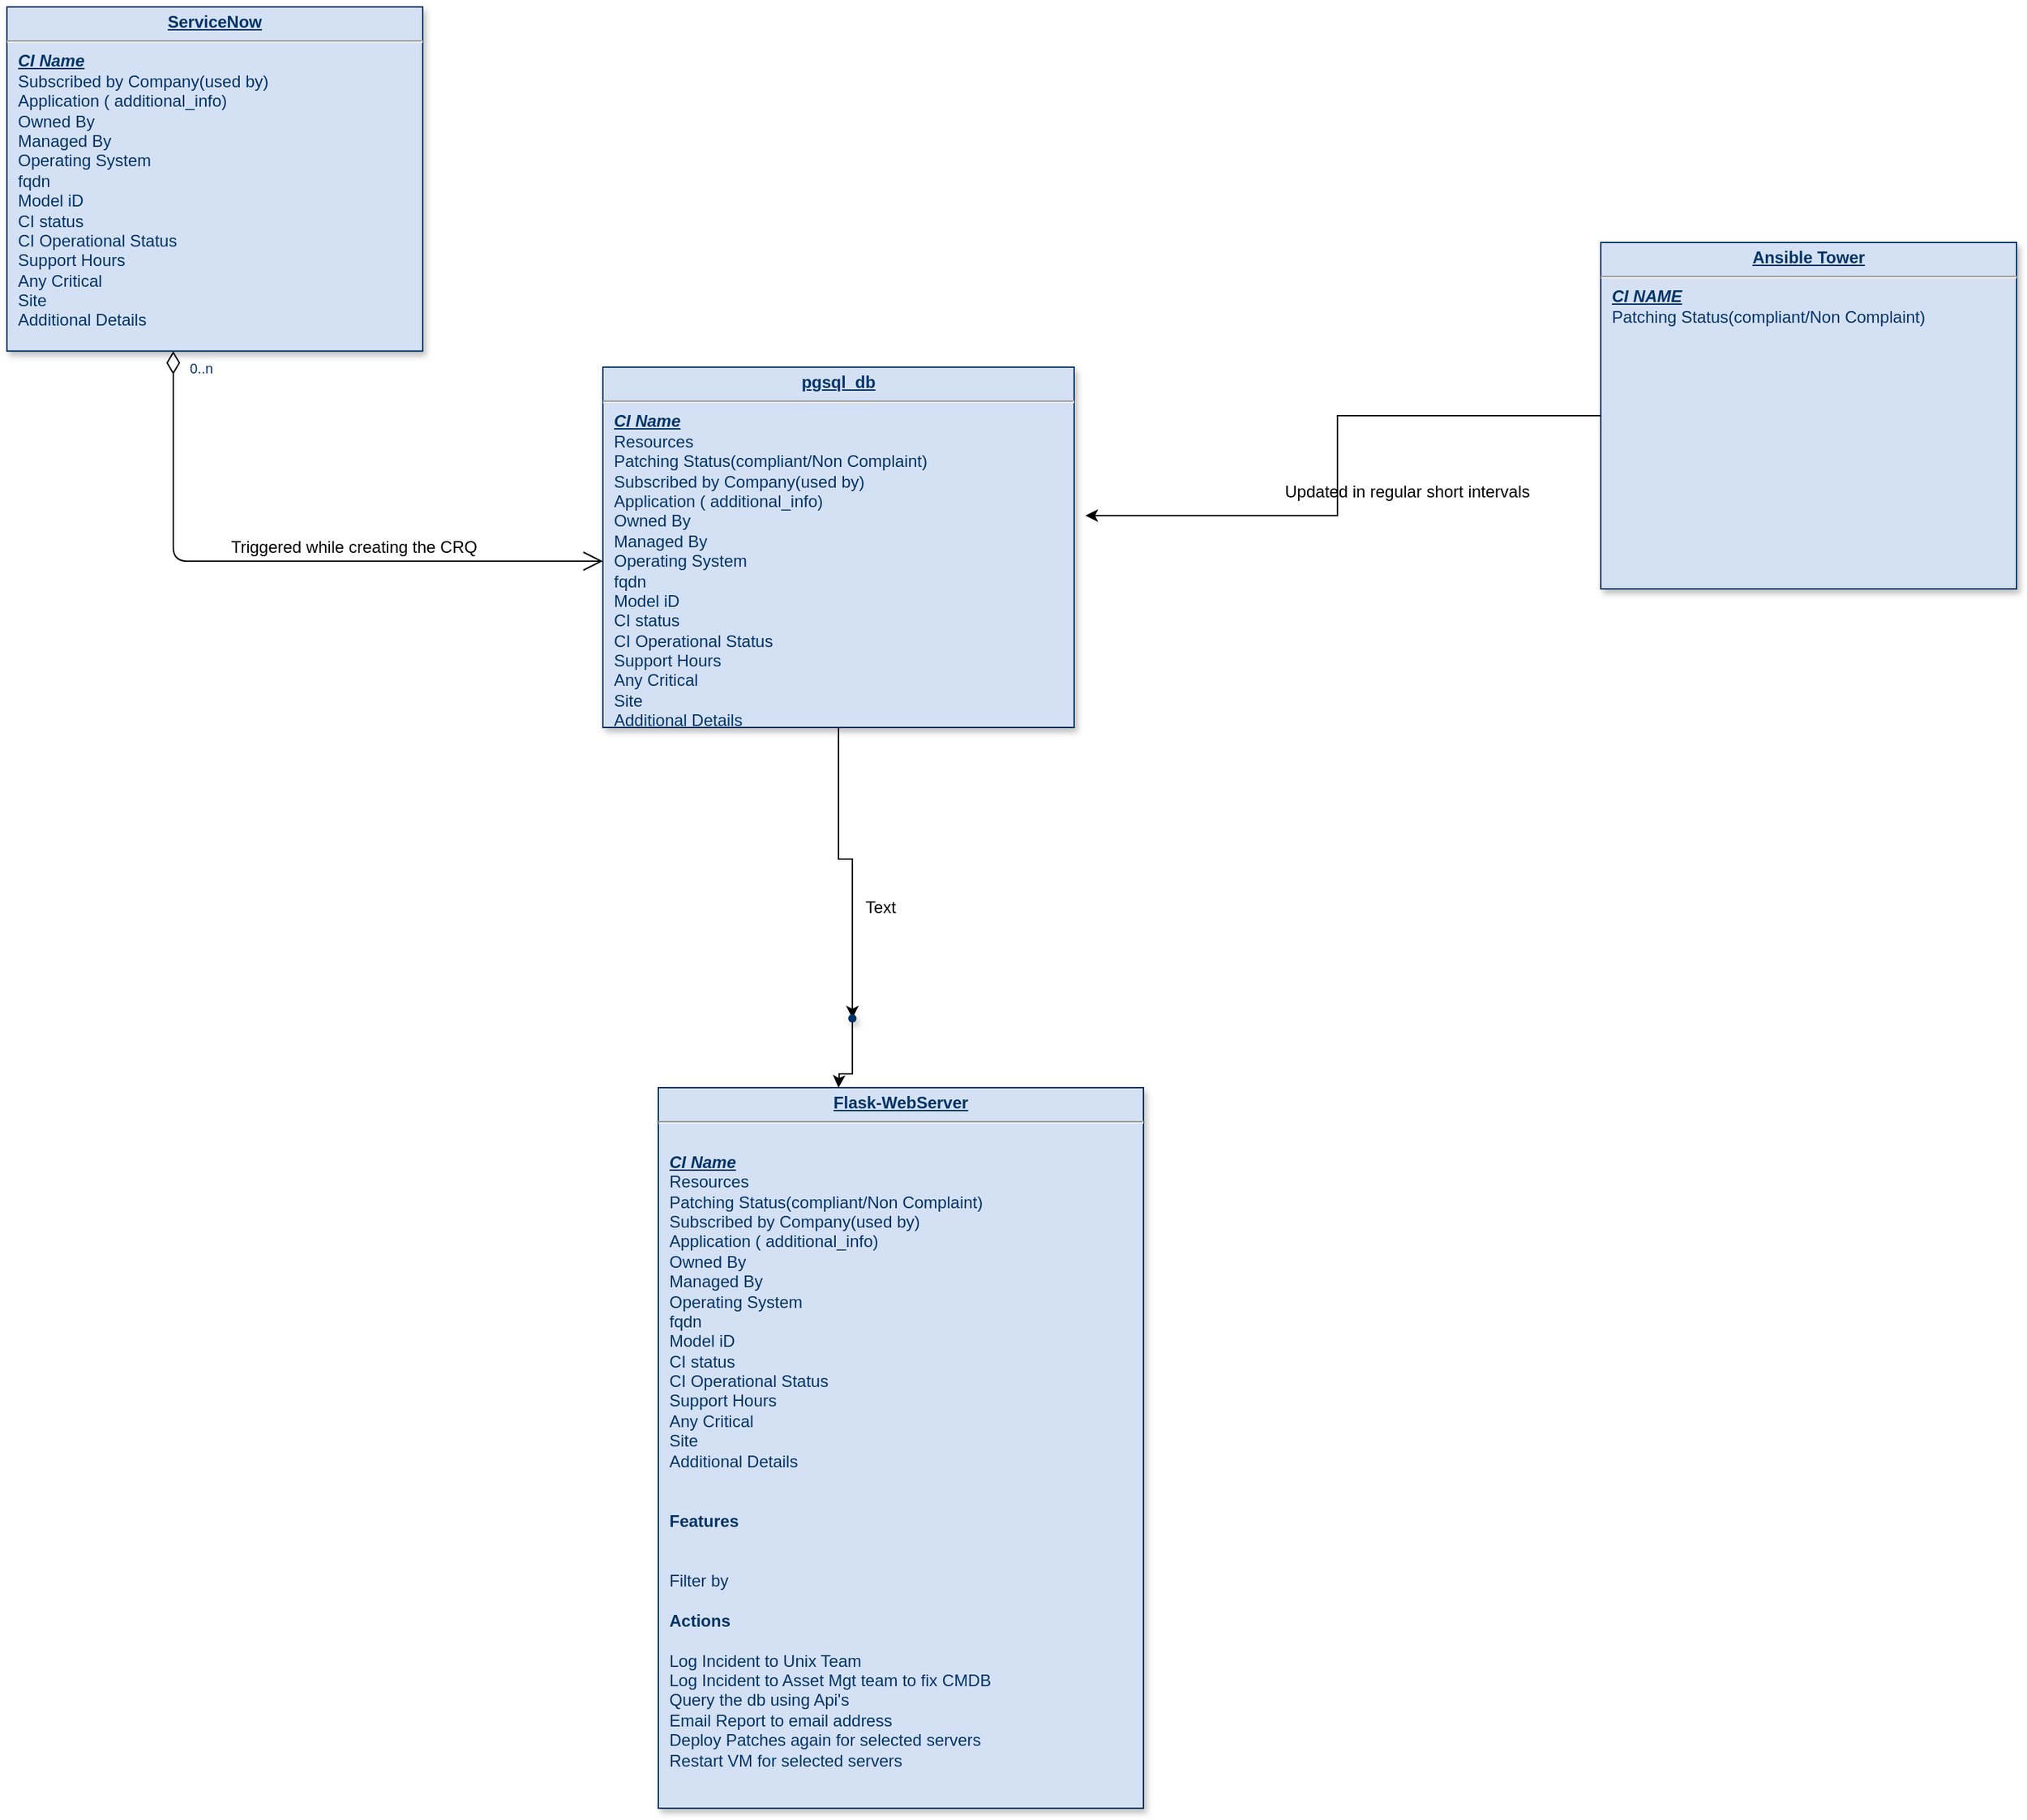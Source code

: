 <mxfile version="14.6.6" type="github">
  <diagram name="Page-1" id="efa7a0a1-bf9b-a30e-e6df-94a7791c09e9">
    <mxGraphModel dx="2066" dy="1154" grid="1" gridSize="10" guides="1" tooltips="1" connect="1" arrows="1" fold="1" page="1" pageScale="1" pageWidth="826" pageHeight="1169" background="#ffffff" math="0" shadow="0">
      <root>
        <mxCell id="0" />
        <mxCell id="1" parent="0" />
        <mxCell id="aZyenM5Cg6UlVZf7GFek-117" value="" style="edgeStyle=orthogonalEdgeStyle;rounded=0;orthogonalLoop=1;jettySize=auto;html=1;" edge="1" parent="1" source="21" target="aZyenM5Cg6UlVZf7GFek-116">
          <mxGeometry relative="1" as="geometry" />
        </mxCell>
        <mxCell id="21" value="&lt;p style=&quot;margin: 0px ; margin-top: 4px ; text-align: center ; text-decoration: underline&quot;&gt;&lt;strong&gt;pgsql_db&lt;/strong&gt;&lt;/p&gt;&lt;hr&gt;&lt;p style=&quot;margin: 0px ; margin-left: 8px&quot;&gt;&lt;u style=&quot;font-weight: bold ; font-style: italic&quot;&gt;CI Name&lt;/u&gt;&lt;/p&gt;&lt;p style=&quot;margin: 0px ; margin-left: 8px&quot;&gt;Resources&lt;/p&gt;&lt;p style=&quot;margin: 0px 0px 0px 8px&quot;&gt;Patching Status(compliant/Non Complaint)&lt;/p&gt;&lt;p style=&quot;margin: 0px 0px 0px 8px&quot;&gt;&lt;span&gt;Subscribed by Company(used by)&lt;/span&gt;&lt;br&gt;&lt;/p&gt;&lt;p style=&quot;margin: 0px 0px 0px 8px&quot;&gt;Application ( additional_info)&lt;/p&gt;&lt;p style=&quot;margin: 0px 0px 0px 8px&quot;&gt;Owned By&lt;br&gt;&lt;/p&gt;&lt;p style=&quot;margin: 0px 0px 0px 8px&quot;&gt;Managed By&lt;/p&gt;&lt;p style=&quot;margin: 0px 0px 0px 8px&quot;&gt;Operating System&lt;/p&gt;&lt;p style=&quot;margin: 0px 0px 0px 8px&quot;&gt;fqdn&lt;/p&gt;&lt;p style=&quot;margin: 0px 0px 0px 8px&quot;&gt;Model iD&lt;/p&gt;&lt;p style=&quot;margin: 0px 0px 0px 8px&quot;&gt;CI status&lt;/p&gt;&lt;p style=&quot;margin: 0px 0px 0px 8px&quot;&gt;CI Operational Status&lt;/p&gt;&lt;p style=&quot;margin: 0px 0px 0px 8px&quot;&gt;Support Hours&lt;/p&gt;&lt;p style=&quot;margin: 0px 0px 0px 8px&quot;&gt;Any Critical&lt;/p&gt;&lt;p style=&quot;margin: 0px 0px 0px 8px&quot;&gt;Site&lt;/p&gt;&lt;p style=&quot;margin: 0px 0px 0px 8px&quot;&gt;Additional Details&lt;/p&gt;&lt;p style=&quot;margin: 0px ; margin-left: 8px&quot;&gt;&lt;br&gt;&lt;/p&gt;&lt;p style=&quot;margin: 0px ; margin-left: 8px&quot;&gt;&lt;br&gt;&lt;/p&gt;&lt;p style=&quot;margin: 0px ; margin-left: 8px&quot;&gt;&lt;br&gt;&lt;/p&gt;&lt;p style=&quot;margin: 0px ; margin-left: 8px&quot;&gt;&lt;br&gt;&lt;/p&gt;&lt;p style=&quot;margin: 0px ; margin-left: 8px&quot;&gt;&lt;br&gt;&lt;/p&gt;&lt;p style=&quot;margin: 0px ; margin-left: 8px&quot;&gt;&lt;br&gt;&lt;/p&gt;" style="verticalAlign=top;align=left;overflow=fill;fontSize=12;fontFamily=Helvetica;html=1;strokeColor=#003366;shadow=1;fillColor=#D4E1F5;fontColor=#003366" parent="1" vertex="1">
          <mxGeometry x="460" y="500" width="340" height="260" as="geometry" />
        </mxCell>
        <mxCell id="25" value="&lt;p style=&quot;margin: 0px ; margin-top: 4px ; text-align: center ; text-decoration: underline&quot;&gt;&lt;strong&gt;ServiceNow&lt;/strong&gt;&lt;/p&gt;&lt;hr&gt;&lt;p style=&quot;margin: 0px ; margin-left: 8px&quot;&gt;&lt;b&gt;&lt;i&gt;&lt;u&gt;CI Name&lt;/u&gt;&lt;/i&gt;&lt;/b&gt;&lt;br&gt;&lt;/p&gt;&lt;p style=&quot;margin: 0px ; margin-left: 8px&quot;&gt;Subscribed by Company(used by)&lt;/p&gt;&lt;p style=&quot;margin: 0px ; margin-left: 8px&quot;&gt;Application ( additional_info)&lt;/p&gt;&lt;p style=&quot;margin: 0px ; margin-left: 8px&quot;&gt;&lt;span&gt;Owned By&lt;/span&gt;&lt;br&gt;&lt;/p&gt;&lt;p style=&quot;margin: 0px ; margin-left: 8px&quot;&gt;Managed By&lt;/p&gt;&lt;p style=&quot;margin: 0px ; margin-left: 8px&quot;&gt;Operating System&lt;/p&gt;&lt;p style=&quot;margin: 0px ; margin-left: 8px&quot;&gt;fqdn&lt;/p&gt;&lt;p style=&quot;margin: 0px ; margin-left: 8px&quot;&gt;Model iD&lt;/p&gt;&lt;p style=&quot;margin: 0px ; margin-left: 8px&quot;&gt;CI status&lt;/p&gt;&lt;p style=&quot;margin: 0px ; margin-left: 8px&quot;&gt;CI Operational Status&lt;/p&gt;&lt;p style=&quot;margin: 0px ; margin-left: 8px&quot;&gt;Support Hours&lt;/p&gt;&lt;p style=&quot;margin: 0px ; margin-left: 8px&quot;&gt;Any Critical&lt;/p&gt;&lt;p style=&quot;margin: 0px ; margin-left: 8px&quot;&gt;Site&lt;/p&gt;&lt;p style=&quot;margin: 0px ; margin-left: 8px&quot;&gt;Additional Details&lt;/p&gt;" style="verticalAlign=top;align=left;overflow=fill;fontSize=12;fontFamily=Helvetica;html=1;strokeColor=#003366;shadow=1;fillColor=#D4E1F5;fontColor=#003366" parent="1" vertex="1">
          <mxGeometry x="30" y="240" width="300" height="248.36" as="geometry" />
        </mxCell>
        <mxCell id="aZyenM5Cg6UlVZf7GFek-115" value="" style="edgeStyle=orthogonalEdgeStyle;rounded=0;orthogonalLoop=1;jettySize=auto;html=1;entryX=1.024;entryY=0.412;entryDx=0;entryDy=0;entryPerimeter=0;" edge="1" parent="1" source="29" target="21">
          <mxGeometry relative="1" as="geometry">
            <mxPoint x="640" y="630" as="targetPoint" />
          </mxGeometry>
        </mxCell>
        <mxCell id="29" value="&lt;p style=&quot;margin: 0px ; margin-top: 4px ; text-align: center ; text-decoration: underline&quot;&gt;&lt;b&gt;Ansible Tower&lt;/b&gt;&lt;/p&gt;&lt;hr&gt;&lt;p style=&quot;margin: 0px ; margin-left: 8px&quot;&gt;&lt;b&gt;&lt;u&gt;&lt;i&gt;CI NAME&lt;/i&gt;&lt;/u&gt;&lt;/b&gt;&lt;/p&gt;&lt;p style=&quot;margin: 0px ; margin-left: 8px&quot;&gt;Patching Status(compliant/Non Complaint)&lt;/p&gt;&lt;p style=&quot;margin: 0px ; margin-left: 8px&quot;&gt;&lt;br&gt;&lt;/p&gt;&lt;p style=&quot;margin: 0px ; margin-left: 8px&quot;&gt;&lt;br&gt;&lt;/p&gt;" style="verticalAlign=top;align=left;overflow=fill;fontSize=12;fontFamily=Helvetica;html=1;strokeColor=#003366;shadow=1;fillColor=#D4E1F5;fontColor=#003366" parent="1" vertex="1">
          <mxGeometry x="1180" y="410" width="300" height="250" as="geometry" />
        </mxCell>
        <mxCell id="90" value="" style="endArrow=open;endSize=12;startArrow=diamondThin;startSize=14;startFill=0;edgeStyle=orthogonalEdgeStyle" parent="1" source="25" target="21" edge="1">
          <mxGeometry x="620" y="340" as="geometry">
            <mxPoint x="620" y="340" as="sourcePoint" />
            <mxPoint x="780" y="340" as="targetPoint" />
            <Array as="points">
              <mxPoint x="150" y="640" />
            </Array>
          </mxGeometry>
        </mxCell>
        <mxCell id="91" value="0..n" style="resizable=0;align=left;verticalAlign=top;labelBackgroundColor=#ffffff;fontSize=10;strokeColor=#003366;shadow=1;fillColor=#D4E1F5;fontColor=#003366" parent="90" connectable="0" vertex="1">
          <mxGeometry x="-1" relative="1" as="geometry">
            <mxPoint x="10" as="offset" />
          </mxGeometry>
        </mxCell>
        <mxCell id="92" value="" style="resizable=0;align=right;verticalAlign=top;labelBackgroundColor=#ffffff;fontSize=10;strokeColor=#003366;shadow=1;fillColor=#D4E1F5;fontColor=#003366" parent="90" connectable="0" vertex="1">
          <mxGeometry x="1" relative="1" as="geometry">
            <mxPoint x="20" y="-25.0" as="offset" />
          </mxGeometry>
        </mxCell>
        <mxCell id="aZyenM5Cg6UlVZf7GFek-119" value="" style="edgeStyle=orthogonalEdgeStyle;rounded=0;orthogonalLoop=1;jettySize=auto;html=1;" edge="1" parent="1" source="aZyenM5Cg6UlVZf7GFek-116">
          <mxGeometry relative="1" as="geometry">
            <mxPoint x="630" y="1020" as="targetPoint" />
          </mxGeometry>
        </mxCell>
        <mxCell id="aZyenM5Cg6UlVZf7GFek-116" value="" style="shape=waypoint;size=6;pointerEvents=1;points=[];fillColor=#D4E1F5;resizable=0;rotatable=0;perimeter=centerPerimeter;snapToPoint=1;shadow=1;fontColor=#003366;align=left;verticalAlign=top;strokeColor=#003366;" vertex="1" parent="1">
          <mxGeometry x="620" y="950" width="40" height="40" as="geometry" />
        </mxCell>
        <mxCell id="aZyenM5Cg6UlVZf7GFek-121" value="Triggered while creating the CRQ" style="text;html=1;align=center;verticalAlign=middle;resizable=0;points=[];autosize=1;strokeColor=none;" vertex="1" parent="1">
          <mxGeometry x="185" y="620" width="190" height="20" as="geometry" />
        </mxCell>
        <mxCell id="aZyenM5Cg6UlVZf7GFek-122" value="Updated in regular short intervals" style="text;html=1;align=center;verticalAlign=middle;resizable=0;points=[];autosize=1;strokeColor=none;" vertex="1" parent="1">
          <mxGeometry x="945" y="580" width="190" height="20" as="geometry" />
        </mxCell>
        <mxCell id="aZyenM5Cg6UlVZf7GFek-123" value="Text" style="text;html=1;align=center;verticalAlign=middle;resizable=0;points=[];autosize=1;strokeColor=none;" vertex="1" parent="1">
          <mxGeometry x="640" y="880" width="40" height="20" as="geometry" />
        </mxCell>
        <mxCell id="aZyenM5Cg6UlVZf7GFek-124" value="&lt;p style=&quot;margin: 0px ; margin-top: 4px ; text-align: center ; text-decoration: underline&quot;&gt;&lt;b&gt;Flask-WebServer&lt;/b&gt;&lt;/p&gt;&lt;hr&gt;&lt;p style=&quot;margin: 0px ; margin-left: 8px&quot;&gt;&lt;br&gt;&lt;/p&gt;&lt;p style=&quot;margin: 0px ; margin-left: 8px&quot;&gt;&lt;u style=&quot;font-weight: bold ; font-style: italic&quot;&gt;CI Name&lt;/u&gt;&lt;br&gt;&lt;/p&gt;&lt;p style=&quot;margin: 0px 0px 0px 8px&quot;&gt;Resources&lt;/p&gt;&lt;p style=&quot;margin: 0px 0px 0px 8px&quot;&gt;Patching Status(compliant/Non Complaint)&lt;/p&gt;&lt;p style=&quot;margin: 0px 0px 0px 8px&quot;&gt;Subscribed by Company(used by)&lt;br&gt;&lt;/p&gt;&lt;p style=&quot;margin: 0px 0px 0px 8px&quot;&gt;Application ( additional_info)&lt;/p&gt;&lt;p style=&quot;margin: 0px 0px 0px 8px&quot;&gt;Owned By&lt;br&gt;&lt;/p&gt;&lt;p style=&quot;margin: 0px 0px 0px 8px&quot;&gt;Managed By&lt;/p&gt;&lt;p style=&quot;margin: 0px 0px 0px 8px&quot;&gt;Operating System&lt;/p&gt;&lt;p style=&quot;margin: 0px 0px 0px 8px&quot;&gt;fqdn&lt;/p&gt;&lt;p style=&quot;margin: 0px 0px 0px 8px&quot;&gt;Model iD&lt;/p&gt;&lt;p style=&quot;margin: 0px 0px 0px 8px&quot;&gt;CI status&lt;/p&gt;&lt;p style=&quot;margin: 0px 0px 0px 8px&quot;&gt;CI Operational Status&lt;/p&gt;&lt;p style=&quot;margin: 0px 0px 0px 8px&quot;&gt;Support Hours&lt;/p&gt;&lt;p style=&quot;margin: 0px 0px 0px 8px&quot;&gt;Any Critical&lt;/p&gt;&lt;p style=&quot;margin: 0px 0px 0px 8px&quot;&gt;Site&lt;/p&gt;&lt;p style=&quot;margin: 0px 0px 0px 8px&quot;&gt;Additional Details&lt;/p&gt;&lt;p style=&quot;margin: 0px 0px 0px 8px&quot;&gt;&lt;br&gt;&lt;/p&gt;&lt;p style=&quot;margin: 0px 0px 0px 8px&quot;&gt;&lt;br&gt;&lt;/p&gt;&lt;p style=&quot;margin: 0px ; margin-left: 8px&quot;&gt;&lt;b&gt;Features&lt;/b&gt;&lt;/p&gt;&lt;p style=&quot;margin: 0px ; margin-left: 8px&quot;&gt;&lt;b&gt;&lt;br&gt;&lt;/b&gt;&lt;/p&gt;&lt;p style=&quot;margin: 0px ; margin-left: 8px&quot;&gt;&lt;b&gt;&lt;br&gt;&lt;/b&gt;&lt;/p&gt;&lt;p style=&quot;margin: 0px ; margin-left: 8px&quot;&gt;Filter by&lt;/p&gt;&lt;p style=&quot;margin: 0px ; margin-left: 8px&quot;&gt;&lt;br&gt;&lt;/p&gt;&lt;p style=&quot;margin: 0px ; margin-left: 8px&quot;&gt;&lt;b&gt;Actions&lt;/b&gt;&lt;/p&gt;&lt;p style=&quot;margin: 0px ; margin-left: 8px&quot;&gt;&lt;b&gt;&lt;br&gt;&lt;/b&gt;&lt;/p&gt;&lt;p style=&quot;margin: 0px ; margin-left: 8px&quot;&gt;Log Incident to Unix Team&lt;/p&gt;&lt;p style=&quot;margin: 0px ; margin-left: 8px&quot;&gt;Log Incident to Asset Mgt team to fix CMDB&lt;/p&gt;&lt;p style=&quot;margin: 0px ; margin-left: 8px&quot;&gt;Query the db using Api&#39;s&lt;/p&gt;&lt;p style=&quot;margin: 0px ; margin-left: 8px&quot;&gt;Email Report to email address&lt;/p&gt;&lt;p style=&quot;margin: 0px ; margin-left: 8px&quot;&gt;Deploy Patches again for selected servers&lt;/p&gt;&lt;p style=&quot;margin: 0px ; margin-left: 8px&quot;&gt;Restart VM for selected servers&lt;/p&gt;&lt;p style=&quot;margin: 0px ; margin-left: 8px&quot;&gt;&lt;br&gt;&lt;/p&gt;&lt;p style=&quot;margin: 0px ; margin-left: 8px&quot;&gt;&lt;br&gt;&lt;/p&gt;&lt;p style=&quot;margin: 0px ; margin-left: 8px&quot;&gt;&lt;br&gt;&lt;/p&gt;&lt;p style=&quot;margin: 0px ; margin-left: 8px&quot;&gt;&lt;br&gt;&lt;/p&gt;&lt;p style=&quot;margin: 0px ; margin-left: 8px&quot;&gt;&lt;br&gt;&lt;/p&gt;" style="verticalAlign=top;align=left;overflow=fill;fontSize=12;fontFamily=Helvetica;html=1;strokeColor=#003366;shadow=1;fillColor=#D4E1F5;fontColor=#003366" vertex="1" parent="1">
          <mxGeometry x="500" y="1020" width="350" height="520" as="geometry" />
        </mxCell>
      </root>
    </mxGraphModel>
  </diagram>
</mxfile>
